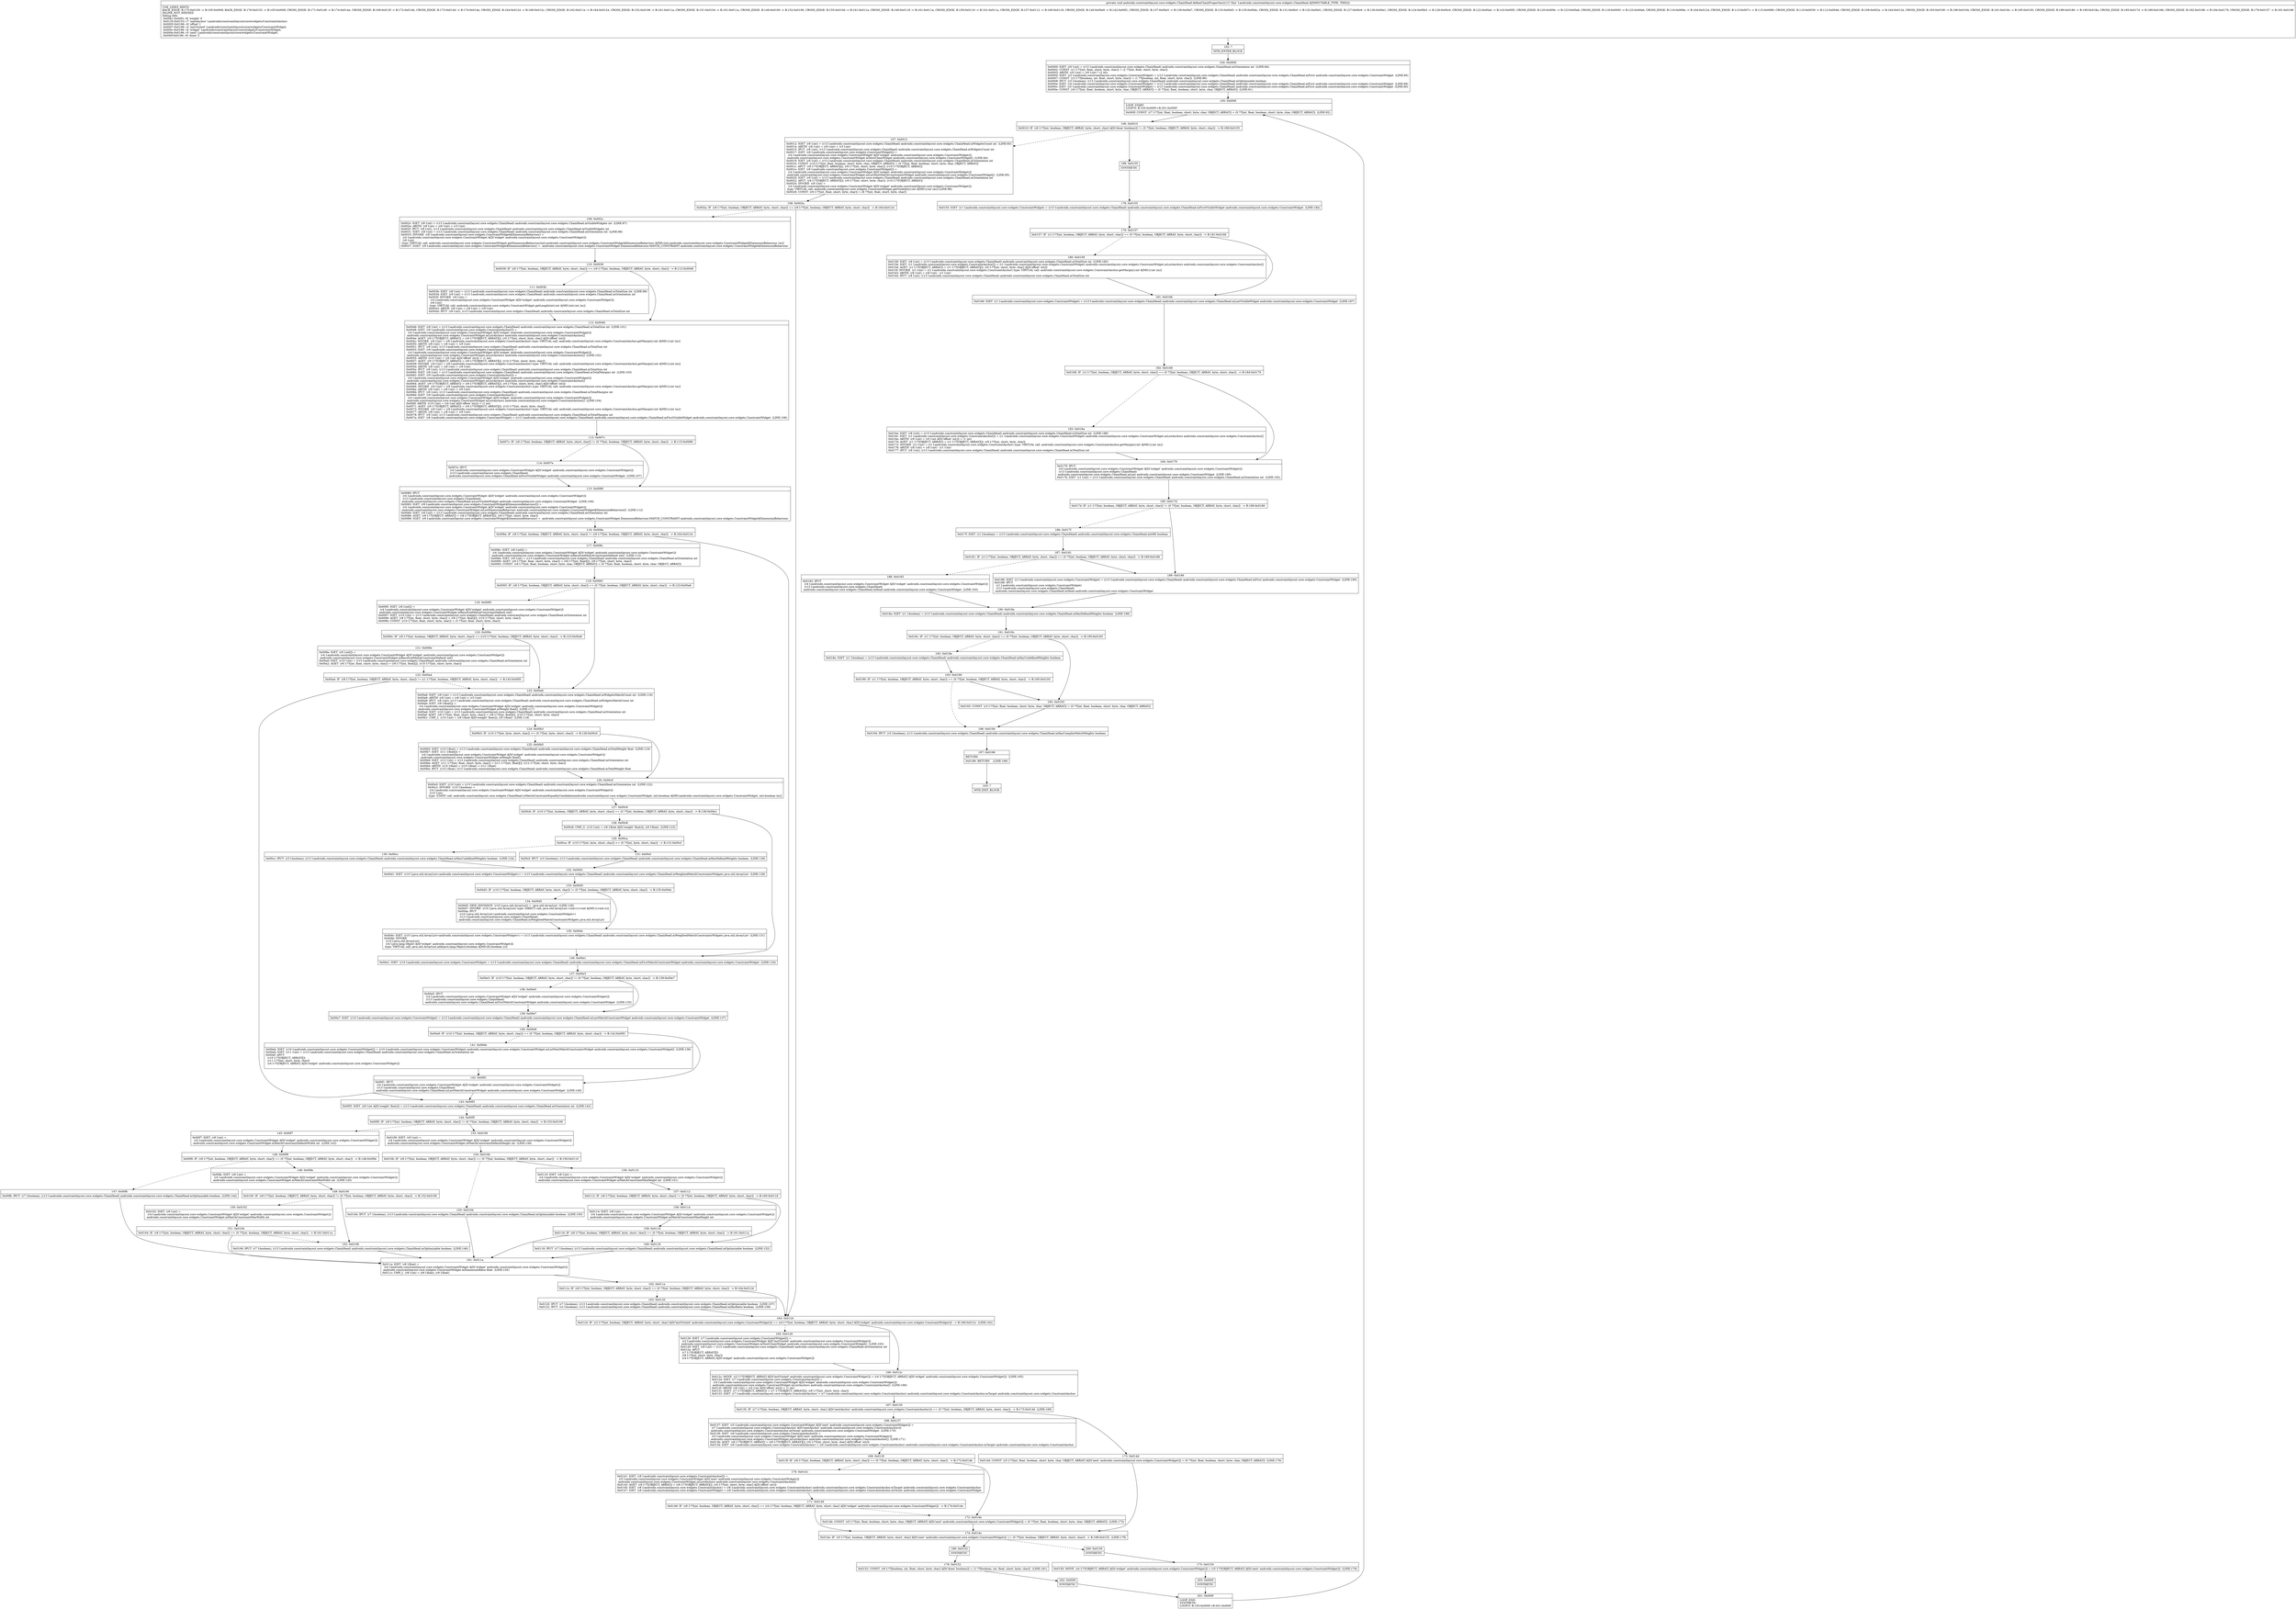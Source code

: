 digraph "CFG forandroidx.constraintlayout.core.widgets.ChainHead.defineChainProperties()V" {
Node_102 [shape=record,label="{102\:\ ?|MTH_ENTER_BLOCK\l}"];
Node_104 [shape=record,label="{104\:\ 0x0000|0x0000: IGET  (r0 I:int) = (r13 I:androidx.constraintlayout.core.widgets.ChainHead) androidx.constraintlayout.core.widgets.ChainHead.mOrientation int  (LINE:84)\l0x0002: CONST  (r1 I:??[int, float, short, byte, char]) = (2 ??[int, float, short, byte, char]) \l0x0003: ARITH  (r0 I:int) = (r0 I:int) * (2 int) \l0x0005: IGET  (r2 I:androidx.constraintlayout.core.widgets.ConstraintWidget) = (r13 I:androidx.constraintlayout.core.widgets.ChainHead) androidx.constraintlayout.core.widgets.ChainHead.mFirst androidx.constraintlayout.core.widgets.ConstraintWidget  (LINE:85)\l0x0007: CONST  (r3 I:??[boolean, int, float, short, byte, char]) = (1 ??[boolean, int, float, short, byte, char])  (LINE:86)\l0x0008: IPUT  (r3 I:boolean), (r13 I:androidx.constraintlayout.core.widgets.ChainHead) androidx.constraintlayout.core.widgets.ChainHead.mOptimizable boolean \l0x000a: IGET  (r4 I:androidx.constraintlayout.core.widgets.ConstraintWidget) = (r13 I:androidx.constraintlayout.core.widgets.ChainHead) androidx.constraintlayout.core.widgets.ChainHead.mFirst androidx.constraintlayout.core.widgets.ConstraintWidget  (LINE:89)\l0x000c: IGET  (r5 I:androidx.constraintlayout.core.widgets.ConstraintWidget) = (r13 I:androidx.constraintlayout.core.widgets.ChainHead) androidx.constraintlayout.core.widgets.ChainHead.mFirst androidx.constraintlayout.core.widgets.ConstraintWidget  (LINE:90)\l0x000e: CONST  (r6 I:??[int, float, boolean, short, byte, char, OBJECT, ARRAY]) = (0 ??[int, float, boolean, short, byte, char, OBJECT, ARRAY])  (LINE:91)\l}"];
Node_105 [shape=record,label="{105\:\ 0x000f|LOOP_START\lLOOP:0: B:105:0x000f\-\>B:201:0x000f\l|0x000f: CONST  (r7 I:??[int, float, boolean, short, byte, char, OBJECT, ARRAY]) = (0 ??[int, float, boolean, short, byte, char, OBJECT, ARRAY])  (LINE:92)\l}"];
Node_106 [shape=record,label="{106\:\ 0x0010|0x0010: IF  (r6 I:??[int, boolean, OBJECT, ARRAY, byte, short, char] A[D('done' boolean)]) != (0 ??[int, boolean, OBJECT, ARRAY, byte, short, char])  \-\> B:198:0x0155 \l}"];
Node_107 [shape=record,label="{107\:\ 0x0012|0x0012: IGET  (r8 I:int) = (r13 I:androidx.constraintlayout.core.widgets.ChainHead) androidx.constraintlayout.core.widgets.ChainHead.mWidgetsCount int  (LINE:93)\l0x0014: ARITH  (r8 I:int) = (r8 I:int) + (r3 I:int) \l0x0015: IPUT  (r8 I:int), (r13 I:androidx.constraintlayout.core.widgets.ChainHead) androidx.constraintlayout.core.widgets.ChainHead.mWidgetsCount int \l0x0017: IGET  (r8 I:androidx.constraintlayout.core.widgets.ConstraintWidget[]) = \l  (r4 I:androidx.constraintlayout.core.widgets.ConstraintWidget A[D('widget' androidx.constraintlayout.core.widgets.ConstraintWidget)])\l androidx.constraintlayout.core.widgets.ConstraintWidget.mNextChainWidget androidx.constraintlayout.core.widgets.ConstraintWidget[]  (LINE:94)\l0x0019: IGET  (r9 I:int) = (r13 I:androidx.constraintlayout.core.widgets.ChainHead) androidx.constraintlayout.core.widgets.ChainHead.mOrientation int \l0x001b: CONST  (r10 I:??[int, float, boolean, short, byte, char, OBJECT, ARRAY]) = (0 ??[int, float, boolean, short, byte, char, OBJECT, ARRAY]) \l0x001c: APUT  (r8 I:??[OBJECT, ARRAY][]), (r9 I:??[int, short, byte, char]), (r10 I:??[OBJECT, ARRAY]) \l0x001e: IGET  (r8 I:androidx.constraintlayout.core.widgets.ConstraintWidget[]) = \l  (r4 I:androidx.constraintlayout.core.widgets.ConstraintWidget A[D('widget' androidx.constraintlayout.core.widgets.ConstraintWidget)])\l androidx.constraintlayout.core.widgets.ConstraintWidget.mListNextMatchConstraintsWidget androidx.constraintlayout.core.widgets.ConstraintWidget[]  (LINE:95)\l0x0020: IGET  (r9 I:int) = (r13 I:androidx.constraintlayout.core.widgets.ChainHead) androidx.constraintlayout.core.widgets.ChainHead.mOrientation int \l0x0022: APUT  (r8 I:??[OBJECT, ARRAY][]), (r9 I:??[int, short, byte, char]), (r10 I:??[OBJECT, ARRAY]) \l0x0024: INVOKE  (r8 I:int) = \l  (r4 I:androidx.constraintlayout.core.widgets.ConstraintWidget A[D('widget' androidx.constraintlayout.core.widgets.ConstraintWidget)])\l type: VIRTUAL call: androidx.constraintlayout.core.widgets.ConstraintWidget.getVisibility():int A[MD:():int (m)] (LINE:96)\l0x0028: CONST  (r9 I:??[int, float, short, byte, char]) = (8 ??[int, float, short, byte, char]) \l}"];
Node_108 [shape=record,label="{108\:\ 0x002a|0x002a: IF  (r8 I:??[int, boolean, OBJECT, ARRAY, byte, short, char]) == (r9 I:??[int, boolean, OBJECT, ARRAY, byte, short, char])  \-\> B:164:0x0124 \l}"];
Node_109 [shape=record,label="{109\:\ 0x002c|0x002c: IGET  (r8 I:int) = (r13 I:androidx.constraintlayout.core.widgets.ChainHead) androidx.constraintlayout.core.widgets.ChainHead.mVisibleWidgets int  (LINE:97)\l0x002e: ARITH  (r8 I:int) = (r8 I:int) + (r3 I:int) \l0x002f: IPUT  (r8 I:int), (r13 I:androidx.constraintlayout.core.widgets.ChainHead) androidx.constraintlayout.core.widgets.ChainHead.mVisibleWidgets int \l0x0031: IGET  (r8 I:int) = (r13 I:androidx.constraintlayout.core.widgets.ChainHead) androidx.constraintlayout.core.widgets.ChainHead.mOrientation int  (LINE:98)\l0x0033: INVOKE  (r8 I:androidx.constraintlayout.core.widgets.ConstraintWidget$DimensionBehaviour) = \l  (r4 I:androidx.constraintlayout.core.widgets.ConstraintWidget A[D('widget' androidx.constraintlayout.core.widgets.ConstraintWidget)])\l  (r8 I:int)\l type: VIRTUAL call: androidx.constraintlayout.core.widgets.ConstraintWidget.getDimensionBehaviour(int):androidx.constraintlayout.core.widgets.ConstraintWidget$DimensionBehaviour A[MD:(int):androidx.constraintlayout.core.widgets.ConstraintWidget$DimensionBehaviour (m)]\l0x0037: SGET  (r9 I:androidx.constraintlayout.core.widgets.ConstraintWidget$DimensionBehaviour) =  androidx.constraintlayout.core.widgets.ConstraintWidget.DimensionBehaviour.MATCH_CONSTRAINT androidx.constraintlayout.core.widgets.ConstraintWidget$DimensionBehaviour \l}"];
Node_110 [shape=record,label="{110\:\ 0x0039|0x0039: IF  (r8 I:??[int, boolean, OBJECT, ARRAY, byte, short, char]) == (r9 I:??[int, boolean, OBJECT, ARRAY, byte, short, char])  \-\> B:112:0x0046 \l}"];
Node_111 [shape=record,label="{111\:\ 0x003b|0x003b: IGET  (r8 I:int) = (r13 I:androidx.constraintlayout.core.widgets.ChainHead) androidx.constraintlayout.core.widgets.ChainHead.mTotalSize int  (LINE:99)\l0x003d: IGET  (r9 I:int) = (r13 I:androidx.constraintlayout.core.widgets.ChainHead) androidx.constraintlayout.core.widgets.ChainHead.mOrientation int \l0x003f: INVOKE  (r9 I:int) = \l  (r4 I:androidx.constraintlayout.core.widgets.ConstraintWidget A[D('widget' androidx.constraintlayout.core.widgets.ConstraintWidget)])\l  (r9 I:int)\l type: VIRTUAL call: androidx.constraintlayout.core.widgets.ConstraintWidget.getLength(int):int A[MD:(int):int (m)]\l0x0043: ARITH  (r8 I:int) = (r8 I:int) + (r9 I:int) \l0x0044: IPUT  (r8 I:int), (r13 I:androidx.constraintlayout.core.widgets.ChainHead) androidx.constraintlayout.core.widgets.ChainHead.mTotalSize int \l}"];
Node_112 [shape=record,label="{112\:\ 0x0046|0x0046: IGET  (r8 I:int) = (r13 I:androidx.constraintlayout.core.widgets.ChainHead) androidx.constraintlayout.core.widgets.ChainHead.mTotalSize int  (LINE:101)\l0x0048: IGET  (r9 I:androidx.constraintlayout.core.widgets.ConstraintAnchor[]) = \l  (r4 I:androidx.constraintlayout.core.widgets.ConstraintWidget A[D('widget' androidx.constraintlayout.core.widgets.ConstraintWidget)])\l androidx.constraintlayout.core.widgets.ConstraintWidget.mListAnchors androidx.constraintlayout.core.widgets.ConstraintAnchor[] \l0x004a: AGET  (r9 I:??[OBJECT, ARRAY]) = (r9 I:??[OBJECT, ARRAY][]), (r0 I:??[int, short, byte, char] A[D('offset' int)]) \l0x004c: INVOKE  (r9 I:int) = (r9 I:androidx.constraintlayout.core.widgets.ConstraintAnchor) type: VIRTUAL call: androidx.constraintlayout.core.widgets.ConstraintAnchor.getMargin():int A[MD:():int (m)]\l0x0050: ARITH  (r8 I:int) = (r8 I:int) + (r9 I:int) \l0x0051: IPUT  (r8 I:int), (r13 I:androidx.constraintlayout.core.widgets.ChainHead) androidx.constraintlayout.core.widgets.ChainHead.mTotalSize int \l0x0053: IGET  (r9 I:androidx.constraintlayout.core.widgets.ConstraintAnchor[]) = \l  (r4 I:androidx.constraintlayout.core.widgets.ConstraintWidget A[D('widget' androidx.constraintlayout.core.widgets.ConstraintWidget)])\l androidx.constraintlayout.core.widgets.ConstraintWidget.mListAnchors androidx.constraintlayout.core.widgets.ConstraintAnchor[]  (LINE:102)\l0x0055: ARITH  (r10 I:int) = (r0 I:int A[D('offset' int)]) + (1 int) \l0x0057: AGET  (r9 I:??[OBJECT, ARRAY]) = (r9 I:??[OBJECT, ARRAY][]), (r10 I:??[int, short, byte, char]) \l0x0059: INVOKE  (r9 I:int) = (r9 I:androidx.constraintlayout.core.widgets.ConstraintAnchor) type: VIRTUAL call: androidx.constraintlayout.core.widgets.ConstraintAnchor.getMargin():int A[MD:():int (m)]\l0x005d: ARITH  (r8 I:int) = (r8 I:int) + (r9 I:int) \l0x005e: IPUT  (r8 I:int), (r13 I:androidx.constraintlayout.core.widgets.ChainHead) androidx.constraintlayout.core.widgets.ChainHead.mTotalSize int \l0x0060: IGET  (r8 I:int) = (r13 I:androidx.constraintlayout.core.widgets.ChainHead) androidx.constraintlayout.core.widgets.ChainHead.mTotalMargins int  (LINE:103)\l0x0062: IGET  (r9 I:androidx.constraintlayout.core.widgets.ConstraintAnchor[]) = \l  (r4 I:androidx.constraintlayout.core.widgets.ConstraintWidget A[D('widget' androidx.constraintlayout.core.widgets.ConstraintWidget)])\l androidx.constraintlayout.core.widgets.ConstraintWidget.mListAnchors androidx.constraintlayout.core.widgets.ConstraintAnchor[] \l0x0064: AGET  (r9 I:??[OBJECT, ARRAY]) = (r9 I:??[OBJECT, ARRAY][]), (r0 I:??[int, short, byte, char] A[D('offset' int)]) \l0x0066: INVOKE  (r9 I:int) = (r9 I:androidx.constraintlayout.core.widgets.ConstraintAnchor) type: VIRTUAL call: androidx.constraintlayout.core.widgets.ConstraintAnchor.getMargin():int A[MD:():int (m)]\l0x006a: ARITH  (r8 I:int) = (r8 I:int) + (r9 I:int) \l0x006b: IPUT  (r8 I:int), (r13 I:androidx.constraintlayout.core.widgets.ChainHead) androidx.constraintlayout.core.widgets.ChainHead.mTotalMargins int \l0x006d: IGET  (r9 I:androidx.constraintlayout.core.widgets.ConstraintAnchor[]) = \l  (r4 I:androidx.constraintlayout.core.widgets.ConstraintWidget A[D('widget' androidx.constraintlayout.core.widgets.ConstraintWidget)])\l androidx.constraintlayout.core.widgets.ConstraintWidget.mListAnchors androidx.constraintlayout.core.widgets.ConstraintAnchor[]  (LINE:104)\l0x006f: ARITH  (r10 I:int) = (r0 I:int A[D('offset' int)]) + (1 int) \l0x0071: AGET  (r9 I:??[OBJECT, ARRAY]) = (r9 I:??[OBJECT, ARRAY][]), (r10 I:??[int, short, byte, char]) \l0x0073: INVOKE  (r9 I:int) = (r9 I:androidx.constraintlayout.core.widgets.ConstraintAnchor) type: VIRTUAL call: androidx.constraintlayout.core.widgets.ConstraintAnchor.getMargin():int A[MD:():int (m)]\l0x0077: ARITH  (r8 I:int) = (r8 I:int) + (r9 I:int) \l0x0078: IPUT  (r8 I:int), (r13 I:androidx.constraintlayout.core.widgets.ChainHead) androidx.constraintlayout.core.widgets.ChainHead.mTotalMargins int \l0x007a: IGET  (r8 I:androidx.constraintlayout.core.widgets.ConstraintWidget) = (r13 I:androidx.constraintlayout.core.widgets.ChainHead) androidx.constraintlayout.core.widgets.ChainHead.mFirstVisibleWidget androidx.constraintlayout.core.widgets.ConstraintWidget  (LINE:106)\l}"];
Node_113 [shape=record,label="{113\:\ 0x007c|0x007c: IF  (r8 I:??[int, boolean, OBJECT, ARRAY, byte, short, char]) != (0 ??[int, boolean, OBJECT, ARRAY, byte, short, char])  \-\> B:115:0x0080 \l}"];
Node_114 [shape=record,label="{114\:\ 0x007e|0x007e: IPUT  \l  (r4 I:androidx.constraintlayout.core.widgets.ConstraintWidget A[D('widget' androidx.constraintlayout.core.widgets.ConstraintWidget)])\l  (r13 I:androidx.constraintlayout.core.widgets.ChainHead)\l androidx.constraintlayout.core.widgets.ChainHead.mFirstVisibleWidget androidx.constraintlayout.core.widgets.ConstraintWidget  (LINE:107)\l}"];
Node_115 [shape=record,label="{115\:\ 0x0080|0x0080: IPUT  \l  (r4 I:androidx.constraintlayout.core.widgets.ConstraintWidget A[D('widget' androidx.constraintlayout.core.widgets.ConstraintWidget)])\l  (r13 I:androidx.constraintlayout.core.widgets.ChainHead)\l androidx.constraintlayout.core.widgets.ChainHead.mLastVisibleWidget androidx.constraintlayout.core.widgets.ConstraintWidget  (LINE:109)\l0x0082: IGET  (r8 I:androidx.constraintlayout.core.widgets.ConstraintWidget$DimensionBehaviour[]) = \l  (r4 I:androidx.constraintlayout.core.widgets.ConstraintWidget A[D('widget' androidx.constraintlayout.core.widgets.ConstraintWidget)])\l androidx.constraintlayout.core.widgets.ConstraintWidget.mListDimensionBehaviors androidx.constraintlayout.core.widgets.ConstraintWidget$DimensionBehaviour[]  (LINE:112)\l0x0084: IGET  (r9 I:int) = (r13 I:androidx.constraintlayout.core.widgets.ChainHead) androidx.constraintlayout.core.widgets.ChainHead.mOrientation int \l0x0086: AGET  (r8 I:??[OBJECT, ARRAY]) = (r8 I:??[OBJECT, ARRAY][]), (r9 I:??[int, short, byte, char]) \l0x0088: SGET  (r9 I:androidx.constraintlayout.core.widgets.ConstraintWidget$DimensionBehaviour) =  androidx.constraintlayout.core.widgets.ConstraintWidget.DimensionBehaviour.MATCH_CONSTRAINT androidx.constraintlayout.core.widgets.ConstraintWidget$DimensionBehaviour \l}"];
Node_116 [shape=record,label="{116\:\ 0x008a|0x008a: IF  (r8 I:??[int, boolean, OBJECT, ARRAY, byte, short, char]) != (r9 I:??[int, boolean, OBJECT, ARRAY, byte, short, char])  \-\> B:164:0x0124 \l}"];
Node_117 [shape=record,label="{117\:\ 0x008c|0x008c: IGET  (r8 I:int[]) = \l  (r4 I:androidx.constraintlayout.core.widgets.ConstraintWidget A[D('widget' androidx.constraintlayout.core.widgets.ConstraintWidget)])\l androidx.constraintlayout.core.widgets.ConstraintWidget.mResolvedMatchConstraintDefault int[]  (LINE:113)\l0x008e: IGET  (r9 I:int) = (r13 I:androidx.constraintlayout.core.widgets.ChainHead) androidx.constraintlayout.core.widgets.ChainHead.mOrientation int \l0x0090: AGET  (r8 I:??[int, float, short, byte, char]) = (r8 I:??[int, float][]), (r9 I:??[int, short, byte, char]) \l0x0092: CONST  (r9 I:??[int, float, boolean, short, byte, char, OBJECT, ARRAY]) = (0 ??[int, float, boolean, short, byte, char, OBJECT, ARRAY]) \l}"];
Node_118 [shape=record,label="{118\:\ 0x0093|0x0093: IF  (r8 I:??[int, boolean, OBJECT, ARRAY, byte, short, char]) == (0 ??[int, boolean, OBJECT, ARRAY, byte, short, char])  \-\> B:123:0x00a6 \l}"];
Node_119 [shape=record,label="{119\:\ 0x0095|0x0095: IGET  (r8 I:int[]) = \l  (r4 I:androidx.constraintlayout.core.widgets.ConstraintWidget A[D('widget' androidx.constraintlayout.core.widgets.ConstraintWidget)])\l androidx.constraintlayout.core.widgets.ConstraintWidget.mResolvedMatchConstraintDefault int[] \l0x0097: IGET  (r10 I:int) = (r13 I:androidx.constraintlayout.core.widgets.ChainHead) androidx.constraintlayout.core.widgets.ChainHead.mOrientation int \l0x0099: AGET  (r8 I:??[int, float, short, byte, char]) = (r8 I:??[int, float][]), (r10 I:??[int, short, byte, char]) \l0x009b: CONST  (r10 I:??[int, float, short, byte, char]) = (3 ??[int, float, short, byte, char]) \l}"];
Node_120 [shape=record,label="{120\:\ 0x009c|0x009c: IF  (r8 I:??[int, boolean, OBJECT, ARRAY, byte, short, char]) == (r10 I:??[int, boolean, OBJECT, ARRAY, byte, short, char])  \-\> B:123:0x00a6 \l}"];
Node_121 [shape=record,label="{121\:\ 0x009e|0x009e: IGET  (r8 I:int[]) = \l  (r4 I:androidx.constraintlayout.core.widgets.ConstraintWidget A[D('widget' androidx.constraintlayout.core.widgets.ConstraintWidget)])\l androidx.constraintlayout.core.widgets.ConstraintWidget.mResolvedMatchConstraintDefault int[] \l0x00a0: IGET  (r10 I:int) = (r13 I:androidx.constraintlayout.core.widgets.ChainHead) androidx.constraintlayout.core.widgets.ChainHead.mOrientation int \l0x00a2: AGET  (r8 I:??[int, float, short, byte, char]) = (r8 I:??[int, float][]), (r10 I:??[int, short, byte, char]) \l}"];
Node_122 [shape=record,label="{122\:\ 0x00a4|0x00a4: IF  (r8 I:??[int, boolean, OBJECT, ARRAY, byte, short, char]) != (r1 I:??[int, boolean, OBJECT, ARRAY, byte, short, char])  \-\> B:143:0x00f3 \l}"];
Node_143 [shape=record,label="{143\:\ 0x00f3|0x00f3: IGET  (r8 I:int A[D('weight' float)]) = (r13 I:androidx.constraintlayout.core.widgets.ChainHead) androidx.constraintlayout.core.widgets.ChainHead.mOrientation int  (LINE:142)\l}"];
Node_144 [shape=record,label="{144\:\ 0x00f5|0x00f5: IF  (r8 I:??[int, boolean, OBJECT, ARRAY, byte, short, char]) != (0 ??[int, boolean, OBJECT, ARRAY, byte, short, char])  \-\> B:153:0x0109 \l}"];
Node_145 [shape=record,label="{145\:\ 0x00f7|0x00f7: IGET  (r8 I:int) = \l  (r4 I:androidx.constraintlayout.core.widgets.ConstraintWidget A[D('widget' androidx.constraintlayout.core.widgets.ConstraintWidget)])\l androidx.constraintlayout.core.widgets.ConstraintWidget.mMatchConstraintDefaultWidth int  (LINE:143)\l}"];
Node_146 [shape=record,label="{146\:\ 0x00f9|0x00f9: IF  (r8 I:??[int, boolean, OBJECT, ARRAY, byte, short, char]) == (0 ??[int, boolean, OBJECT, ARRAY, byte, short, char])  \-\> B:148:0x00fe \l}"];
Node_147 [shape=record,label="{147\:\ 0x00fb|0x00fb: IPUT  (r7 I:boolean), (r13 I:androidx.constraintlayout.core.widgets.ChainHead) androidx.constraintlayout.core.widgets.ChainHead.mOptimizable boolean  (LINE:144)\l}"];
Node_161 [shape=record,label="{161\:\ 0x011a|0x011a: IGET  (r8 I:float) = \l  (r4 I:androidx.constraintlayout.core.widgets.ConstraintWidget A[D('widget' androidx.constraintlayout.core.widgets.ConstraintWidget)])\l androidx.constraintlayout.core.widgets.ConstraintWidget.mDimensionRatio float  (LINE:155)\l0x011c: CMP_L  (r8 I:int) = (r8 I:float), (r9 I:float) \l}"];
Node_162 [shape=record,label="{162\:\ 0x011e|0x011e: IF  (r8 I:??[int, boolean, OBJECT, ARRAY, byte, short, char]) == (0 ??[int, boolean, OBJECT, ARRAY, byte, short, char])  \-\> B:164:0x0124 \l}"];
Node_163 [shape=record,label="{163\:\ 0x0120|0x0120: IPUT  (r7 I:boolean), (r13 I:androidx.constraintlayout.core.widgets.ChainHead) androidx.constraintlayout.core.widgets.ChainHead.mOptimizable boolean  (LINE:157)\l0x0122: IPUT  (r3 I:boolean), (r13 I:androidx.constraintlayout.core.widgets.ChainHead) androidx.constraintlayout.core.widgets.ChainHead.mHasRatio boolean  (LINE:158)\l}"];
Node_148 [shape=record,label="{148\:\ 0x00fe|0x00fe: IGET  (r8 I:int) = \l  (r4 I:androidx.constraintlayout.core.widgets.ConstraintWidget A[D('widget' androidx.constraintlayout.core.widgets.ConstraintWidget)])\l androidx.constraintlayout.core.widgets.ConstraintWidget.mMatchConstraintMinWidth int  (LINE:145)\l}"];
Node_149 [shape=record,label="{149\:\ 0x0100|0x0100: IF  (r8 I:??[int, boolean, OBJECT, ARRAY, byte, short, char]) != (0 ??[int, boolean, OBJECT, ARRAY, byte, short, char])  \-\> B:152:0x0106 \l}"];
Node_150 [shape=record,label="{150\:\ 0x0102|0x0102: IGET  (r8 I:int) = \l  (r4 I:androidx.constraintlayout.core.widgets.ConstraintWidget A[D('widget' androidx.constraintlayout.core.widgets.ConstraintWidget)])\l androidx.constraintlayout.core.widgets.ConstraintWidget.mMatchConstraintMaxWidth int \l}"];
Node_151 [shape=record,label="{151\:\ 0x0104|0x0104: IF  (r8 I:??[int, boolean, OBJECT, ARRAY, byte, short, char]) == (0 ??[int, boolean, OBJECT, ARRAY, byte, short, char])  \-\> B:161:0x011a \l}"];
Node_152 [shape=record,label="{152\:\ 0x0106|0x0106: IPUT  (r7 I:boolean), (r13 I:androidx.constraintlayout.core.widgets.ChainHead) androidx.constraintlayout.core.widgets.ChainHead.mOptimizable boolean  (LINE:146)\l}"];
Node_153 [shape=record,label="{153\:\ 0x0109|0x0109: IGET  (r8 I:int) = \l  (r4 I:androidx.constraintlayout.core.widgets.ConstraintWidget A[D('widget' androidx.constraintlayout.core.widgets.ConstraintWidget)])\l androidx.constraintlayout.core.widgets.ConstraintWidget.mMatchConstraintDefaultHeight int  (LINE:149)\l}"];
Node_154 [shape=record,label="{154\:\ 0x010b|0x010b: IF  (r8 I:??[int, boolean, OBJECT, ARRAY, byte, short, char]) == (0 ??[int, boolean, OBJECT, ARRAY, byte, short, char])  \-\> B:156:0x0110 \l}"];
Node_155 [shape=record,label="{155\:\ 0x010d|0x010d: IPUT  (r7 I:boolean), (r13 I:androidx.constraintlayout.core.widgets.ChainHead) androidx.constraintlayout.core.widgets.ChainHead.mOptimizable boolean  (LINE:150)\l}"];
Node_156 [shape=record,label="{156\:\ 0x0110|0x0110: IGET  (r8 I:int) = \l  (r4 I:androidx.constraintlayout.core.widgets.ConstraintWidget A[D('widget' androidx.constraintlayout.core.widgets.ConstraintWidget)])\l androidx.constraintlayout.core.widgets.ConstraintWidget.mMatchConstraintMinHeight int  (LINE:151)\l}"];
Node_157 [shape=record,label="{157\:\ 0x0112|0x0112: IF  (r8 I:??[int, boolean, OBJECT, ARRAY, byte, short, char]) != (0 ??[int, boolean, OBJECT, ARRAY, byte, short, char])  \-\> B:160:0x0118 \l}"];
Node_158 [shape=record,label="{158\:\ 0x0114|0x0114: IGET  (r8 I:int) = \l  (r4 I:androidx.constraintlayout.core.widgets.ConstraintWidget A[D('widget' androidx.constraintlayout.core.widgets.ConstraintWidget)])\l androidx.constraintlayout.core.widgets.ConstraintWidget.mMatchConstraintMaxHeight int \l}"];
Node_159 [shape=record,label="{159\:\ 0x0116|0x0116: IF  (r8 I:??[int, boolean, OBJECT, ARRAY, byte, short, char]) == (0 ??[int, boolean, OBJECT, ARRAY, byte, short, char])  \-\> B:161:0x011a \l}"];
Node_160 [shape=record,label="{160\:\ 0x0118|0x0118: IPUT  (r7 I:boolean), (r13 I:androidx.constraintlayout.core.widgets.ChainHead) androidx.constraintlayout.core.widgets.ChainHead.mOptimizable boolean  (LINE:152)\l}"];
Node_123 [shape=record,label="{123\:\ 0x00a6|0x00a6: IGET  (r8 I:int) = (r13 I:androidx.constraintlayout.core.widgets.ChainHead) androidx.constraintlayout.core.widgets.ChainHead.mWidgetsMatchCount int  (LINE:116)\l0x00a8: ARITH  (r8 I:int) = (r8 I:int) + (r3 I:int) \l0x00a9: IPUT  (r8 I:int), (r13 I:androidx.constraintlayout.core.widgets.ChainHead) androidx.constraintlayout.core.widgets.ChainHead.mWidgetsMatchCount int \l0x00ab: IGET  (r8 I:float[]) = \l  (r4 I:androidx.constraintlayout.core.widgets.ConstraintWidget A[D('widget' androidx.constraintlayout.core.widgets.ConstraintWidget)])\l androidx.constraintlayout.core.widgets.ConstraintWidget.mWeight float[]  (LINE:117)\l0x00ad: IGET  (r10 I:int) = (r13 I:androidx.constraintlayout.core.widgets.ChainHead) androidx.constraintlayout.core.widgets.ChainHead.mOrientation int \l0x00af: AGET  (r8 I:??[int, float, short, byte, char]) = (r8 I:??[int, float][]), (r10 I:??[int, short, byte, char]) \l0x00b1: CMP_L  (r10 I:int) = (r8 I:float A[D('weight' float)]), (r9 I:float)  (LINE:118)\l}"];
Node_124 [shape=record,label="{124\:\ 0x00b3|0x00b3: IF  (r10 I:??[int, byte, short, char]) \<= (0 ??[int, byte, short, char])  \-\> B:126:0x00c0 \l}"];
Node_125 [shape=record,label="{125\:\ 0x00b5|0x00b5: IGET  (r10 I:float) = (r13 I:androidx.constraintlayout.core.widgets.ChainHead) androidx.constraintlayout.core.widgets.ChainHead.mTotalWeight float  (LINE:119)\l0x00b7: IGET  (r11 I:float[]) = \l  (r4 I:androidx.constraintlayout.core.widgets.ConstraintWidget A[D('widget' androidx.constraintlayout.core.widgets.ConstraintWidget)])\l androidx.constraintlayout.core.widgets.ConstraintWidget.mWeight float[] \l0x00b9: IGET  (r12 I:int) = (r13 I:androidx.constraintlayout.core.widgets.ChainHead) androidx.constraintlayout.core.widgets.ChainHead.mOrientation int \l0x00bb: AGET  (r11 I:??[int, float, short, byte, char]) = (r11 I:??[int, float][]), (r12 I:??[int, short, byte, char]) \l0x00bd: ARITH  (r10 I:float) = (r10 I:float) + (r11 I:float) \l0x00be: IPUT  (r10 I:float), (r13 I:androidx.constraintlayout.core.widgets.ChainHead) androidx.constraintlayout.core.widgets.ChainHead.mTotalWeight float \l}"];
Node_126 [shape=record,label="{126\:\ 0x00c0|0x00c0: IGET  (r10 I:int) = (r13 I:androidx.constraintlayout.core.widgets.ChainHead) androidx.constraintlayout.core.widgets.ChainHead.mOrientation int  (LINE:122)\l0x00c2: INVOKE  (r10 I:boolean) = \l  (r4 I:androidx.constraintlayout.core.widgets.ConstraintWidget A[D('widget' androidx.constraintlayout.core.widgets.ConstraintWidget)])\l  (r10 I:int)\l type: STATIC call: androidx.constraintlayout.core.widgets.ChainHead.isMatchConstraintEqualityCandidate(androidx.constraintlayout.core.widgets.ConstraintWidget, int):boolean A[MD:(androidx.constraintlayout.core.widgets.ConstraintWidget, int):boolean (m)]\l}"];
Node_127 [shape=record,label="{127\:\ 0x00c6|0x00c6: IF  (r10 I:??[int, boolean, OBJECT, ARRAY, byte, short, char]) == (0 ??[int, boolean, OBJECT, ARRAY, byte, short, char])  \-\> B:136:0x00e1 \l}"];
Node_128 [shape=record,label="{128\:\ 0x00c8|0x00c8: CMP_G  (r10 I:int) = (r8 I:float A[D('weight' float)]), (r9 I:float)  (LINE:123)\l}"];
Node_129 [shape=record,label="{129\:\ 0x00ca|0x00ca: IF  (r10 I:??[int, byte, short, char]) \>= (0 ??[int, byte, short, char])  \-\> B:131:0x00cf \l}"];
Node_130 [shape=record,label="{130\:\ 0x00cc|0x00cc: IPUT  (r3 I:boolean), (r13 I:androidx.constraintlayout.core.widgets.ChainHead) androidx.constraintlayout.core.widgets.ChainHead.mHasUndefinedWeights boolean  (LINE:124)\l}"];
Node_132 [shape=record,label="{132\:\ 0x00d1|0x00d1: IGET  (r10 I:java.util.ArrayList\<androidx.constraintlayout.core.widgets.ConstraintWidget\>) = (r13 I:androidx.constraintlayout.core.widgets.ChainHead) androidx.constraintlayout.core.widgets.ChainHead.mWeightedMatchConstraintsWidgets java.util.ArrayList  (LINE:128)\l}"];
Node_133 [shape=record,label="{133\:\ 0x00d3|0x00d3: IF  (r10 I:??[int, boolean, OBJECT, ARRAY, byte, short, char]) != (0 ??[int, boolean, OBJECT, ARRAY, byte, short, char])  \-\> B:135:0x00dc \l}"];
Node_134 [shape=record,label="{134\:\ 0x00d5|0x00d5: NEW_INSTANCE  (r10 I:java.util.ArrayList) =  java.util.ArrayList  (LINE:129)\l0x00d7: INVOKE  (r10 I:java.util.ArrayList) type: DIRECT call: java.util.ArrayList.\<init\>():void A[MD:():void (c)]\l0x00da: IPUT  \l  (r10 I:java.util.ArrayList\<androidx.constraintlayout.core.widgets.ConstraintWidget\>)\l  (r13 I:androidx.constraintlayout.core.widgets.ChainHead)\l androidx.constraintlayout.core.widgets.ChainHead.mWeightedMatchConstraintsWidgets java.util.ArrayList \l}"];
Node_135 [shape=record,label="{135\:\ 0x00dc|0x00dc: IGET  (r10 I:java.util.ArrayList\<androidx.constraintlayout.core.widgets.ConstraintWidget\>) = (r13 I:androidx.constraintlayout.core.widgets.ChainHead) androidx.constraintlayout.core.widgets.ChainHead.mWeightedMatchConstraintsWidgets java.util.ArrayList  (LINE:131)\l0x00de: INVOKE  \l  (r10 I:java.util.ArrayList)\l  (r4 I:java.lang.Object A[D('widget' androidx.constraintlayout.core.widgets.ConstraintWidget)])\l type: VIRTUAL call: java.util.ArrayList.add(java.lang.Object):boolean A[MD:(E):boolean (c)]\l}"];
Node_131 [shape=record,label="{131\:\ 0x00cf|0x00cf: IPUT  (r3 I:boolean), (r13 I:androidx.constraintlayout.core.widgets.ChainHead) androidx.constraintlayout.core.widgets.ChainHead.mHasDefinedWeights boolean  (LINE:126)\l}"];
Node_136 [shape=record,label="{136\:\ 0x00e1|0x00e1: IGET  (r10 I:androidx.constraintlayout.core.widgets.ConstraintWidget) = (r13 I:androidx.constraintlayout.core.widgets.ChainHead) androidx.constraintlayout.core.widgets.ChainHead.mFirstMatchConstraintWidget androidx.constraintlayout.core.widgets.ConstraintWidget  (LINE:134)\l}"];
Node_137 [shape=record,label="{137\:\ 0x00e3|0x00e3: IF  (r10 I:??[int, boolean, OBJECT, ARRAY, byte, short, char]) != (0 ??[int, boolean, OBJECT, ARRAY, byte, short, char])  \-\> B:139:0x00e7 \l}"];
Node_138 [shape=record,label="{138\:\ 0x00e5|0x00e5: IPUT  \l  (r4 I:androidx.constraintlayout.core.widgets.ConstraintWidget A[D('widget' androidx.constraintlayout.core.widgets.ConstraintWidget)])\l  (r13 I:androidx.constraintlayout.core.widgets.ChainHead)\l androidx.constraintlayout.core.widgets.ChainHead.mFirstMatchConstraintWidget androidx.constraintlayout.core.widgets.ConstraintWidget  (LINE:135)\l}"];
Node_139 [shape=record,label="{139\:\ 0x00e7|0x00e7: IGET  (r10 I:androidx.constraintlayout.core.widgets.ConstraintWidget) = (r13 I:androidx.constraintlayout.core.widgets.ChainHead) androidx.constraintlayout.core.widgets.ChainHead.mLastMatchConstraintWidget androidx.constraintlayout.core.widgets.ConstraintWidget  (LINE:137)\l}"];
Node_140 [shape=record,label="{140\:\ 0x00e9|0x00e9: IF  (r10 I:??[int, boolean, OBJECT, ARRAY, byte, short, char]) == (0 ??[int, boolean, OBJECT, ARRAY, byte, short, char])  \-\> B:142:0x00f1 \l}"];
Node_141 [shape=record,label="{141\:\ 0x00eb|0x00eb: IGET  (r10 I:androidx.constraintlayout.core.widgets.ConstraintWidget[]) = (r10 I:androidx.constraintlayout.core.widgets.ConstraintWidget) androidx.constraintlayout.core.widgets.ConstraintWidget.mListNextMatchConstraintsWidget androidx.constraintlayout.core.widgets.ConstraintWidget[]  (LINE:138)\l0x00ed: IGET  (r11 I:int) = (r13 I:androidx.constraintlayout.core.widgets.ChainHead) androidx.constraintlayout.core.widgets.ChainHead.mOrientation int \l0x00ef: APUT  \l  (r10 I:??[OBJECT, ARRAY][])\l  (r11 I:??[int, short, byte, char])\l  (r4 I:??[OBJECT, ARRAY] A[D('widget' androidx.constraintlayout.core.widgets.ConstraintWidget)])\l \l}"];
Node_142 [shape=record,label="{142\:\ 0x00f1|0x00f1: IPUT  \l  (r4 I:androidx.constraintlayout.core.widgets.ConstraintWidget A[D('widget' androidx.constraintlayout.core.widgets.ConstraintWidget)])\l  (r13 I:androidx.constraintlayout.core.widgets.ChainHead)\l androidx.constraintlayout.core.widgets.ChainHead.mLastMatchConstraintWidget androidx.constraintlayout.core.widgets.ConstraintWidget  (LINE:140)\l}"];
Node_164 [shape=record,label="{164\:\ 0x0124|0x0124: IF  (r2 I:??[int, boolean, OBJECT, ARRAY, byte, short, char] A[D('lastVisited' androidx.constraintlayout.core.widgets.ConstraintWidget)]) == (r4 I:??[int, boolean, OBJECT, ARRAY, byte, short, char] A[D('widget' androidx.constraintlayout.core.widgets.ConstraintWidget)])  \-\> B:166:0x012c  (LINE:162)\l}"];
Node_165 [shape=record,label="{165\:\ 0x0126|0x0126: IGET  (r7 I:androidx.constraintlayout.core.widgets.ConstraintWidget[]) = \l  (r2 I:androidx.constraintlayout.core.widgets.ConstraintWidget A[D('lastVisited' androidx.constraintlayout.core.widgets.ConstraintWidget)])\l androidx.constraintlayout.core.widgets.ConstraintWidget.mNextChainWidget androidx.constraintlayout.core.widgets.ConstraintWidget[]  (LINE:163)\l0x0128: IGET  (r8 I:int) = (r13 I:androidx.constraintlayout.core.widgets.ChainHead) androidx.constraintlayout.core.widgets.ChainHead.mOrientation int \l0x012a: APUT  \l  (r7 I:??[OBJECT, ARRAY][])\l  (r8 I:??[int, short, byte, char])\l  (r4 I:??[OBJECT, ARRAY] A[D('widget' androidx.constraintlayout.core.widgets.ConstraintWidget)])\l \l}"];
Node_166 [shape=record,label="{166\:\ 0x012c|0x012c: MOVE  (r2 I:??[OBJECT, ARRAY] A[D('lastVisited' androidx.constraintlayout.core.widgets.ConstraintWidget)]) = (r4 I:??[OBJECT, ARRAY] A[D('widget' androidx.constraintlayout.core.widgets.ConstraintWidget)])  (LINE:165)\l0x012d: IGET  (r7 I:androidx.constraintlayout.core.widgets.ConstraintAnchor[]) = \l  (r4 I:androidx.constraintlayout.core.widgets.ConstraintWidget A[D('widget' androidx.constraintlayout.core.widgets.ConstraintWidget)])\l androidx.constraintlayout.core.widgets.ConstraintWidget.mListAnchors androidx.constraintlayout.core.widgets.ConstraintAnchor[]  (LINE:168)\l0x012f: ARITH  (r8 I:int) = (r0 I:int A[D('offset' int)]) + (1 int) \l0x0131: AGET  (r7 I:??[OBJECT, ARRAY]) = (r7 I:??[OBJECT, ARRAY][]), (r8 I:??[int, short, byte, char]) \l0x0133: IGET  (r7 I:androidx.constraintlayout.core.widgets.ConstraintAnchor) = (r7 I:androidx.constraintlayout.core.widgets.ConstraintAnchor) androidx.constraintlayout.core.widgets.ConstraintAnchor.mTarget androidx.constraintlayout.core.widgets.ConstraintAnchor \l}"];
Node_167 [shape=record,label="{167\:\ 0x0135|0x0135: IF  (r7 I:??[int, boolean, OBJECT, ARRAY, byte, short, char] A[D('nextAnchor' androidx.constraintlayout.core.widgets.ConstraintAnchor)]) == (0 ??[int, boolean, OBJECT, ARRAY, byte, short, char])  \-\> B:173:0x014d  (LINE:169)\l}"];
Node_168 [shape=record,label="{168\:\ 0x0137|0x0137: IGET  (r5 I:androidx.constraintlayout.core.widgets.ConstraintWidget A[D('next' androidx.constraintlayout.core.widgets.ConstraintWidget)]) = \l  (r7 I:androidx.constraintlayout.core.widgets.ConstraintAnchor A[D('nextAnchor' androidx.constraintlayout.core.widgets.ConstraintAnchor)])\l androidx.constraintlayout.core.widgets.ConstraintAnchor.mOwner androidx.constraintlayout.core.widgets.ConstraintWidget  (LINE:170)\l0x0139: IGET  (r8 I:androidx.constraintlayout.core.widgets.ConstraintAnchor[]) = \l  (r5 I:androidx.constraintlayout.core.widgets.ConstraintWidget A[D('next' androidx.constraintlayout.core.widgets.ConstraintWidget)])\l androidx.constraintlayout.core.widgets.ConstraintWidget.mListAnchors androidx.constraintlayout.core.widgets.ConstraintAnchor[]  (LINE:171)\l0x013b: AGET  (r8 I:??[OBJECT, ARRAY]) = (r8 I:??[OBJECT, ARRAY][]), (r0 I:??[int, short, byte, char] A[D('offset' int)]) \l0x013d: IGET  (r8 I:androidx.constraintlayout.core.widgets.ConstraintAnchor) = (r8 I:androidx.constraintlayout.core.widgets.ConstraintAnchor) androidx.constraintlayout.core.widgets.ConstraintAnchor.mTarget androidx.constraintlayout.core.widgets.ConstraintAnchor \l}"];
Node_169 [shape=record,label="{169\:\ 0x013f|0x013f: IF  (r8 I:??[int, boolean, OBJECT, ARRAY, byte, short, char]) == (0 ??[int, boolean, OBJECT, ARRAY, byte, short, char])  \-\> B:172:0x014b \l}"];
Node_170 [shape=record,label="{170\:\ 0x0141|0x0141: IGET  (r8 I:androidx.constraintlayout.core.widgets.ConstraintAnchor[]) = \l  (r5 I:androidx.constraintlayout.core.widgets.ConstraintWidget A[D('next' androidx.constraintlayout.core.widgets.ConstraintWidget)])\l androidx.constraintlayout.core.widgets.ConstraintWidget.mListAnchors androidx.constraintlayout.core.widgets.ConstraintAnchor[] \l0x0143: AGET  (r8 I:??[OBJECT, ARRAY]) = (r8 I:??[OBJECT, ARRAY][]), (r0 I:??[int, short, byte, char] A[D('offset' int)]) \l0x0145: IGET  (r8 I:androidx.constraintlayout.core.widgets.ConstraintAnchor) = (r8 I:androidx.constraintlayout.core.widgets.ConstraintAnchor) androidx.constraintlayout.core.widgets.ConstraintAnchor.mTarget androidx.constraintlayout.core.widgets.ConstraintAnchor \l0x0147: IGET  (r8 I:androidx.constraintlayout.core.widgets.ConstraintWidget) = (r8 I:androidx.constraintlayout.core.widgets.ConstraintAnchor) androidx.constraintlayout.core.widgets.ConstraintAnchor.mOwner androidx.constraintlayout.core.widgets.ConstraintWidget \l}"];
Node_171 [shape=record,label="{171\:\ 0x0149|0x0149: IF  (r8 I:??[int, boolean, OBJECT, ARRAY, byte, short, char]) == (r4 I:??[int, boolean, OBJECT, ARRAY, byte, short, char] A[D('widget' androidx.constraintlayout.core.widgets.ConstraintWidget)])  \-\> B:174:0x014e \l}"];
Node_174 [shape=record,label="{174\:\ 0x014e|0x014e: IF  (r5 I:??[int, boolean, OBJECT, ARRAY, byte, short, char] A[D('next' androidx.constraintlayout.core.widgets.ConstraintWidget)]) == (0 ??[int, boolean, OBJECT, ARRAY, byte, short, char])  \-\> B:199:0x0152  (LINE:178)\l}"];
Node_199 [shape=record,label="{199\:\ 0x0152|SYNTHETIC\l}"];
Node_176 [shape=record,label="{176\:\ 0x0152|0x0152: CONST  (r6 I:??[boolean, int, float, short, byte, char] A[D('done' boolean)]) = (1 ??[boolean, int, float, short, byte, char])  (LINE:181)\l}"];
Node_202 [shape=record,label="{202\:\ 0x000f|SYNTHETIC\l}"];
Node_201 [shape=record,label="{201\:\ 0x000f|LOOP_END\lSYNTHETIC\lLOOP:0: B:105:0x000f\-\>B:201:0x000f\l}"];
Node_200 [shape=record,label="{200\:\ 0x0150|SYNTHETIC\l}"];
Node_175 [shape=record,label="{175\:\ 0x0150|0x0150: MOVE  (r4 I:??[OBJECT, ARRAY] A[D('widget' androidx.constraintlayout.core.widgets.ConstraintWidget)]) = (r5 I:??[OBJECT, ARRAY] A[D('next' androidx.constraintlayout.core.widgets.ConstraintWidget)])  (LINE:179)\l}"];
Node_203 [shape=record,label="{203\:\ 0x000f|SYNTHETIC\l}"];
Node_172 [shape=record,label="{172\:\ 0x014b|0x014b: CONST  (r5 I:??[int, float, boolean, short, byte, char, OBJECT, ARRAY] A[D('next' androidx.constraintlayout.core.widgets.ConstraintWidget)]) = (0 ??[int, float, boolean, short, byte, char, OBJECT, ARRAY])  (LINE:173)\l}"];
Node_173 [shape=record,label="{173\:\ 0x014d|0x014d: CONST  (r5 I:??[int, float, boolean, short, byte, char, OBJECT, ARRAY] A[D('next' androidx.constraintlayout.core.widgets.ConstraintWidget)]) = (0 ??[int, float, boolean, short, byte, char, OBJECT, ARRAY])  (LINE:176)\l}"];
Node_198 [shape=record,label="{198\:\ 0x0155|SYNTHETIC\l}"];
Node_178 [shape=record,label="{178\:\ 0x0155|0x0155: IGET  (r1 I:androidx.constraintlayout.core.widgets.ConstraintWidget) = (r13 I:androidx.constraintlayout.core.widgets.ChainHead) androidx.constraintlayout.core.widgets.ChainHead.mFirstVisibleWidget androidx.constraintlayout.core.widgets.ConstraintWidget  (LINE:184)\l}"];
Node_179 [shape=record,label="{179\:\ 0x0157|0x0157: IF  (r1 I:??[int, boolean, OBJECT, ARRAY, byte, short, char]) == (0 ??[int, boolean, OBJECT, ARRAY, byte, short, char])  \-\> B:181:0x0166 \l}"];
Node_180 [shape=record,label="{180\:\ 0x0159|0x0159: IGET  (r8 I:int) = (r13 I:androidx.constraintlayout.core.widgets.ChainHead) androidx.constraintlayout.core.widgets.ChainHead.mTotalSize int  (LINE:185)\l0x015b: IGET  (r1 I:androidx.constraintlayout.core.widgets.ConstraintAnchor[]) = (r1 I:androidx.constraintlayout.core.widgets.ConstraintWidget) androidx.constraintlayout.core.widgets.ConstraintWidget.mListAnchors androidx.constraintlayout.core.widgets.ConstraintAnchor[] \l0x015d: AGET  (r1 I:??[OBJECT, ARRAY]) = (r1 I:??[OBJECT, ARRAY][]), (r0 I:??[int, short, byte, char] A[D('offset' int)]) \l0x015f: INVOKE  (r1 I:int) = (r1 I:androidx.constraintlayout.core.widgets.ConstraintAnchor) type: VIRTUAL call: androidx.constraintlayout.core.widgets.ConstraintAnchor.getMargin():int A[MD:():int (m)]\l0x0163: ARITH  (r8 I:int) = (r8 I:int) \- (r1 I:int) \l0x0164: IPUT  (r8 I:int), (r13 I:androidx.constraintlayout.core.widgets.ChainHead) androidx.constraintlayout.core.widgets.ChainHead.mTotalSize int \l}"];
Node_181 [shape=record,label="{181\:\ 0x0166|0x0166: IGET  (r1 I:androidx.constraintlayout.core.widgets.ConstraintWidget) = (r13 I:androidx.constraintlayout.core.widgets.ChainHead) androidx.constraintlayout.core.widgets.ChainHead.mLastVisibleWidget androidx.constraintlayout.core.widgets.ConstraintWidget  (LINE:187)\l}"];
Node_182 [shape=record,label="{182\:\ 0x0168|0x0168: IF  (r1 I:??[int, boolean, OBJECT, ARRAY, byte, short, char]) == (0 ??[int, boolean, OBJECT, ARRAY, byte, short, char])  \-\> B:184:0x0179 \l}"];
Node_183 [shape=record,label="{183\:\ 0x016a|0x016a: IGET  (r8 I:int) = (r13 I:androidx.constraintlayout.core.widgets.ChainHead) androidx.constraintlayout.core.widgets.ChainHead.mTotalSize int  (LINE:188)\l0x016c: IGET  (r1 I:androidx.constraintlayout.core.widgets.ConstraintAnchor[]) = (r1 I:androidx.constraintlayout.core.widgets.ConstraintWidget) androidx.constraintlayout.core.widgets.ConstraintWidget.mListAnchors androidx.constraintlayout.core.widgets.ConstraintAnchor[] \l0x016e: ARITH  (r9 I:int) = (r0 I:int A[D('offset' int)]) + (1 int) \l0x0170: AGET  (r1 I:??[OBJECT, ARRAY]) = (r1 I:??[OBJECT, ARRAY][]), (r9 I:??[int, short, byte, char]) \l0x0172: INVOKE  (r1 I:int) = (r1 I:androidx.constraintlayout.core.widgets.ConstraintAnchor) type: VIRTUAL call: androidx.constraintlayout.core.widgets.ConstraintAnchor.getMargin():int A[MD:():int (m)]\l0x0176: ARITH  (r8 I:int) = (r8 I:int) \- (r1 I:int) \l0x0177: IPUT  (r8 I:int), (r13 I:androidx.constraintlayout.core.widgets.ChainHead) androidx.constraintlayout.core.widgets.ChainHead.mTotalSize int \l}"];
Node_184 [shape=record,label="{184\:\ 0x0179|0x0179: IPUT  \l  (r4 I:androidx.constraintlayout.core.widgets.ConstraintWidget A[D('widget' androidx.constraintlayout.core.widgets.ConstraintWidget)])\l  (r13 I:androidx.constraintlayout.core.widgets.ChainHead)\l androidx.constraintlayout.core.widgets.ChainHead.mLast androidx.constraintlayout.core.widgets.ConstraintWidget  (LINE:190)\l0x017b: IGET  (r1 I:int) = (r13 I:androidx.constraintlayout.core.widgets.ChainHead) androidx.constraintlayout.core.widgets.ChainHead.mOrientation int  (LINE:192)\l}"];
Node_185 [shape=record,label="{185\:\ 0x017d|0x017d: IF  (r1 I:??[int, boolean, OBJECT, ARRAY, byte, short, char]) != (0 ??[int, boolean, OBJECT, ARRAY, byte, short, char])  \-\> B:189:0x0186 \l}"];
Node_186 [shape=record,label="{186\:\ 0x017f|0x017f: IGET  (r1 I:boolean) = (r13 I:androidx.constraintlayout.core.widgets.ChainHead) androidx.constraintlayout.core.widgets.ChainHead.mIsRtl boolean \l}"];
Node_187 [shape=record,label="{187\:\ 0x0181|0x0181: IF  (r1 I:??[int, boolean, OBJECT, ARRAY, byte, short, char]) == (0 ??[int, boolean, OBJECT, ARRAY, byte, short, char])  \-\> B:189:0x0186 \l}"];
Node_188 [shape=record,label="{188\:\ 0x0183|0x0183: IPUT  \l  (r4 I:androidx.constraintlayout.core.widgets.ConstraintWidget A[D('widget' androidx.constraintlayout.core.widgets.ConstraintWidget)])\l  (r13 I:androidx.constraintlayout.core.widgets.ChainHead)\l androidx.constraintlayout.core.widgets.ChainHead.mHead androidx.constraintlayout.core.widgets.ConstraintWidget  (LINE:193)\l}"];
Node_190 [shape=record,label="{190\:\ 0x018a|0x018a: IGET  (r1 I:boolean) = (r13 I:androidx.constraintlayout.core.widgets.ChainHead) androidx.constraintlayout.core.widgets.ChainHead.mHasDefinedWeights boolean  (LINE:198)\l}"];
Node_191 [shape=record,label="{191\:\ 0x018c|0x018c: IF  (r1 I:??[int, boolean, OBJECT, ARRAY, byte, short, char]) == (0 ??[int, boolean, OBJECT, ARRAY, byte, short, char])  \-\> B:195:0x0193 \l}"];
Node_192 [shape=record,label="{192\:\ 0x018e|0x018e: IGET  (r1 I:boolean) = (r13 I:androidx.constraintlayout.core.widgets.ChainHead) androidx.constraintlayout.core.widgets.ChainHead.mHasUndefinedWeights boolean \l}"];
Node_193 [shape=record,label="{193\:\ 0x0190|0x0190: IF  (r1 I:??[int, boolean, OBJECT, ARRAY, byte, short, char]) == (0 ??[int, boolean, OBJECT, ARRAY, byte, short, char])  \-\> B:195:0x0193 \l}"];
Node_196 [shape=record,label="{196\:\ 0x0194|0x0194: IPUT  (r3 I:boolean), (r13 I:androidx.constraintlayout.core.widgets.ChainHead) androidx.constraintlayout.core.widgets.ChainHead.mHasComplexMatchWeights boolean \l}"];
Node_197 [shape=record,label="{197\:\ 0x0196|RETURN\l|0x0196: RETURN    (LINE:199)\l}"];
Node_103 [shape=record,label="{103\:\ ?|MTH_EXIT_BLOCK\l}"];
Node_195 [shape=record,label="{195\:\ 0x0193|0x0193: CONST  (r3 I:??[int, float, boolean, short, byte, char, OBJECT, ARRAY]) = (0 ??[int, float, boolean, short, byte, char, OBJECT, ARRAY]) \l}"];
Node_189 [shape=record,label="{189\:\ 0x0186|0x0186: IGET  (r1 I:androidx.constraintlayout.core.widgets.ConstraintWidget) = (r13 I:androidx.constraintlayout.core.widgets.ChainHead) androidx.constraintlayout.core.widgets.ChainHead.mFirst androidx.constraintlayout.core.widgets.ConstraintWidget  (LINE:195)\l0x0188: IPUT  \l  (r1 I:androidx.constraintlayout.core.widgets.ConstraintWidget)\l  (r13 I:androidx.constraintlayout.core.widgets.ChainHead)\l androidx.constraintlayout.core.widgets.ChainHead.mHead androidx.constraintlayout.core.widgets.ConstraintWidget \l}"];
MethodNode[shape=record,label="{private void androidx.constraintlayout.core.widgets.ChainHead.defineChainProperties((r13 'this' I:androidx.constraintlayout.core.widgets.ChainHead A[IMMUTABLE_TYPE, THIS]))  | USE_LINES_HINTS\lBACK_EDGE: B:175:0x0150 \-\> B:105:0x000f, BACK_EDGE: B:176:0x0152 \-\> B:105:0x000f, CROSS_EDGE: B:171:0x0149 \-\> B:174:0x014e, CROSS_EDGE: B:169:0x013f \-\> B:172:0x014b, CROSS_EDGE: B:173:0x014d \-\> B:174:0x014e, CROSS_EDGE: B:164:0x0124 \-\> B:166:0x012c, CROSS_EDGE: B:162:0x011e \-\> B:164:0x0124, CROSS_EDGE: B:152:0x0106 \-\> B:161:0x011a, CROSS_EDGE: B:151:0x0104 \-\> B:161:0x011a, CROSS_EDGE: B:149:0x0100 \-\> B:152:0x0106, CROSS_EDGE: B:155:0x010d \-\> B:161:0x011a, CROSS_EDGE: B:160:0x0118 \-\> B:161:0x011a, CROSS_EDGE: B:159:0x0116 \-\> B:161:0x011a, CROSS_EDGE: B:157:0x0112 \-\> B:160:0x0118, CROSS_EDGE: B:140:0x00e9 \-\> B:142:0x00f1, CROSS_EDGE: B:137:0x00e3 \-\> B:139:0x00e7, CROSS_EDGE: B:133:0x00d3 \-\> B:135:0x00dc, CROSS_EDGE: B:131:0x00cf \-\> B:132:0x00d1, CROSS_EDGE: B:127:0x00c6 \-\> B:136:0x00e1, CROSS_EDGE: B:124:0x00b3 \-\> B:126:0x00c0, CROSS_EDGE: B:122:0x00a4 \-\> B:143:0x00f3, CROSS_EDGE: B:120:0x009c \-\> B:123:0x00a6, CROSS_EDGE: B:118:0x0093 \-\> B:123:0x00a6, CROSS_EDGE: B:116:0x008a \-\> B:164:0x0124, CROSS_EDGE: B:113:0x007c \-\> B:115:0x0080, CROSS_EDGE: B:110:0x0039 \-\> B:112:0x0046, CROSS_EDGE: B:108:0x002a \-\> B:164:0x0124, CROSS_EDGE: B:193:0x0190 \-\> B:196:0x0194, CROSS_EDGE: B:191:0x018c \-\> B:195:0x0193, CROSS_EDGE: B:189:0x0186 \-\> B:190:0x018a, CROSS_EDGE: B:185:0x017d \-\> B:189:0x0186, CROSS_EDGE: B:182:0x0168 \-\> B:184:0x0179, CROSS_EDGE: B:179:0x0157 \-\> B:181:0x0166\lINLINE_NOT_NEEDED\lDebug Info:\l  0x00b1\-0x00f3: r8 'weight' F\l  0x0135\-0x0153: r7 'nextAnchor' Landroidx\/constraintlayout\/core\/widgets\/ConstraintAnchor;\l  0x0005\-0x0196: r0 'offset' I\l  0x0007\-0x0196: r2 'lastVisited' Landroidx\/constraintlayout\/core\/widgets\/ConstraintWidget;\l  0x000c\-0x0196: r4 'widget' Landroidx\/constraintlayout\/core\/widgets\/ConstraintWidget;\l  0x000e\-0x0196: r5 'next' Landroidx\/constraintlayout\/core\/widgets\/ConstraintWidget;\l  0x000f\-0x0196: r6 'done' Z\l}"];
MethodNode -> Node_102;Node_102 -> Node_104;
Node_104 -> Node_105;
Node_105 -> Node_106;
Node_106 -> Node_107[style=dashed];
Node_106 -> Node_198;
Node_107 -> Node_108;
Node_108 -> Node_109[style=dashed];
Node_108 -> Node_164;
Node_109 -> Node_110;
Node_110 -> Node_111[style=dashed];
Node_110 -> Node_112;
Node_111 -> Node_112;
Node_112 -> Node_113;
Node_113 -> Node_114[style=dashed];
Node_113 -> Node_115;
Node_114 -> Node_115;
Node_115 -> Node_116;
Node_116 -> Node_117[style=dashed];
Node_116 -> Node_164;
Node_117 -> Node_118;
Node_118 -> Node_119[style=dashed];
Node_118 -> Node_123;
Node_119 -> Node_120;
Node_120 -> Node_121[style=dashed];
Node_120 -> Node_123;
Node_121 -> Node_122;
Node_122 -> Node_123[style=dashed];
Node_122 -> Node_143;
Node_143 -> Node_144;
Node_144 -> Node_145[style=dashed];
Node_144 -> Node_153;
Node_145 -> Node_146;
Node_146 -> Node_147[style=dashed];
Node_146 -> Node_148;
Node_147 -> Node_161;
Node_161 -> Node_162;
Node_162 -> Node_163[style=dashed];
Node_162 -> Node_164;
Node_163 -> Node_164;
Node_148 -> Node_149;
Node_149 -> Node_150[style=dashed];
Node_149 -> Node_152;
Node_150 -> Node_151;
Node_151 -> Node_152[style=dashed];
Node_151 -> Node_161;
Node_152 -> Node_161;
Node_153 -> Node_154;
Node_154 -> Node_155[style=dashed];
Node_154 -> Node_156;
Node_155 -> Node_161;
Node_156 -> Node_157;
Node_157 -> Node_158[style=dashed];
Node_157 -> Node_160;
Node_158 -> Node_159;
Node_159 -> Node_160[style=dashed];
Node_159 -> Node_161;
Node_160 -> Node_161;
Node_123 -> Node_124;
Node_124 -> Node_125[style=dashed];
Node_124 -> Node_126;
Node_125 -> Node_126;
Node_126 -> Node_127;
Node_127 -> Node_128[style=dashed];
Node_127 -> Node_136;
Node_128 -> Node_129;
Node_129 -> Node_130[style=dashed];
Node_129 -> Node_131;
Node_130 -> Node_132;
Node_132 -> Node_133;
Node_133 -> Node_134[style=dashed];
Node_133 -> Node_135;
Node_134 -> Node_135;
Node_135 -> Node_136;
Node_131 -> Node_132;
Node_136 -> Node_137;
Node_137 -> Node_138[style=dashed];
Node_137 -> Node_139;
Node_138 -> Node_139;
Node_139 -> Node_140;
Node_140 -> Node_141[style=dashed];
Node_140 -> Node_142;
Node_141 -> Node_142;
Node_142 -> Node_143;
Node_164 -> Node_165[style=dashed];
Node_164 -> Node_166;
Node_165 -> Node_166;
Node_166 -> Node_167;
Node_167 -> Node_168[style=dashed];
Node_167 -> Node_173;
Node_168 -> Node_169;
Node_169 -> Node_170[style=dashed];
Node_169 -> Node_172;
Node_170 -> Node_171;
Node_171 -> Node_172[style=dashed];
Node_171 -> Node_174;
Node_174 -> Node_199;
Node_174 -> Node_200[style=dashed];
Node_199 -> Node_176;
Node_176 -> Node_202;
Node_202 -> Node_201;
Node_201 -> Node_105;
Node_200 -> Node_175;
Node_175 -> Node_203;
Node_203 -> Node_201;
Node_172 -> Node_174;
Node_173 -> Node_174;
Node_198 -> Node_178;
Node_178 -> Node_179;
Node_179 -> Node_180[style=dashed];
Node_179 -> Node_181;
Node_180 -> Node_181;
Node_181 -> Node_182;
Node_182 -> Node_183[style=dashed];
Node_182 -> Node_184;
Node_183 -> Node_184;
Node_184 -> Node_185;
Node_185 -> Node_186[style=dashed];
Node_185 -> Node_189;
Node_186 -> Node_187;
Node_187 -> Node_188[style=dashed];
Node_187 -> Node_189;
Node_188 -> Node_190;
Node_190 -> Node_191;
Node_191 -> Node_192[style=dashed];
Node_191 -> Node_195;
Node_192 -> Node_193;
Node_193 -> Node_195;
Node_193 -> Node_196[style=dashed];
Node_196 -> Node_197;
Node_197 -> Node_103;
Node_195 -> Node_196;
Node_189 -> Node_190;
}

